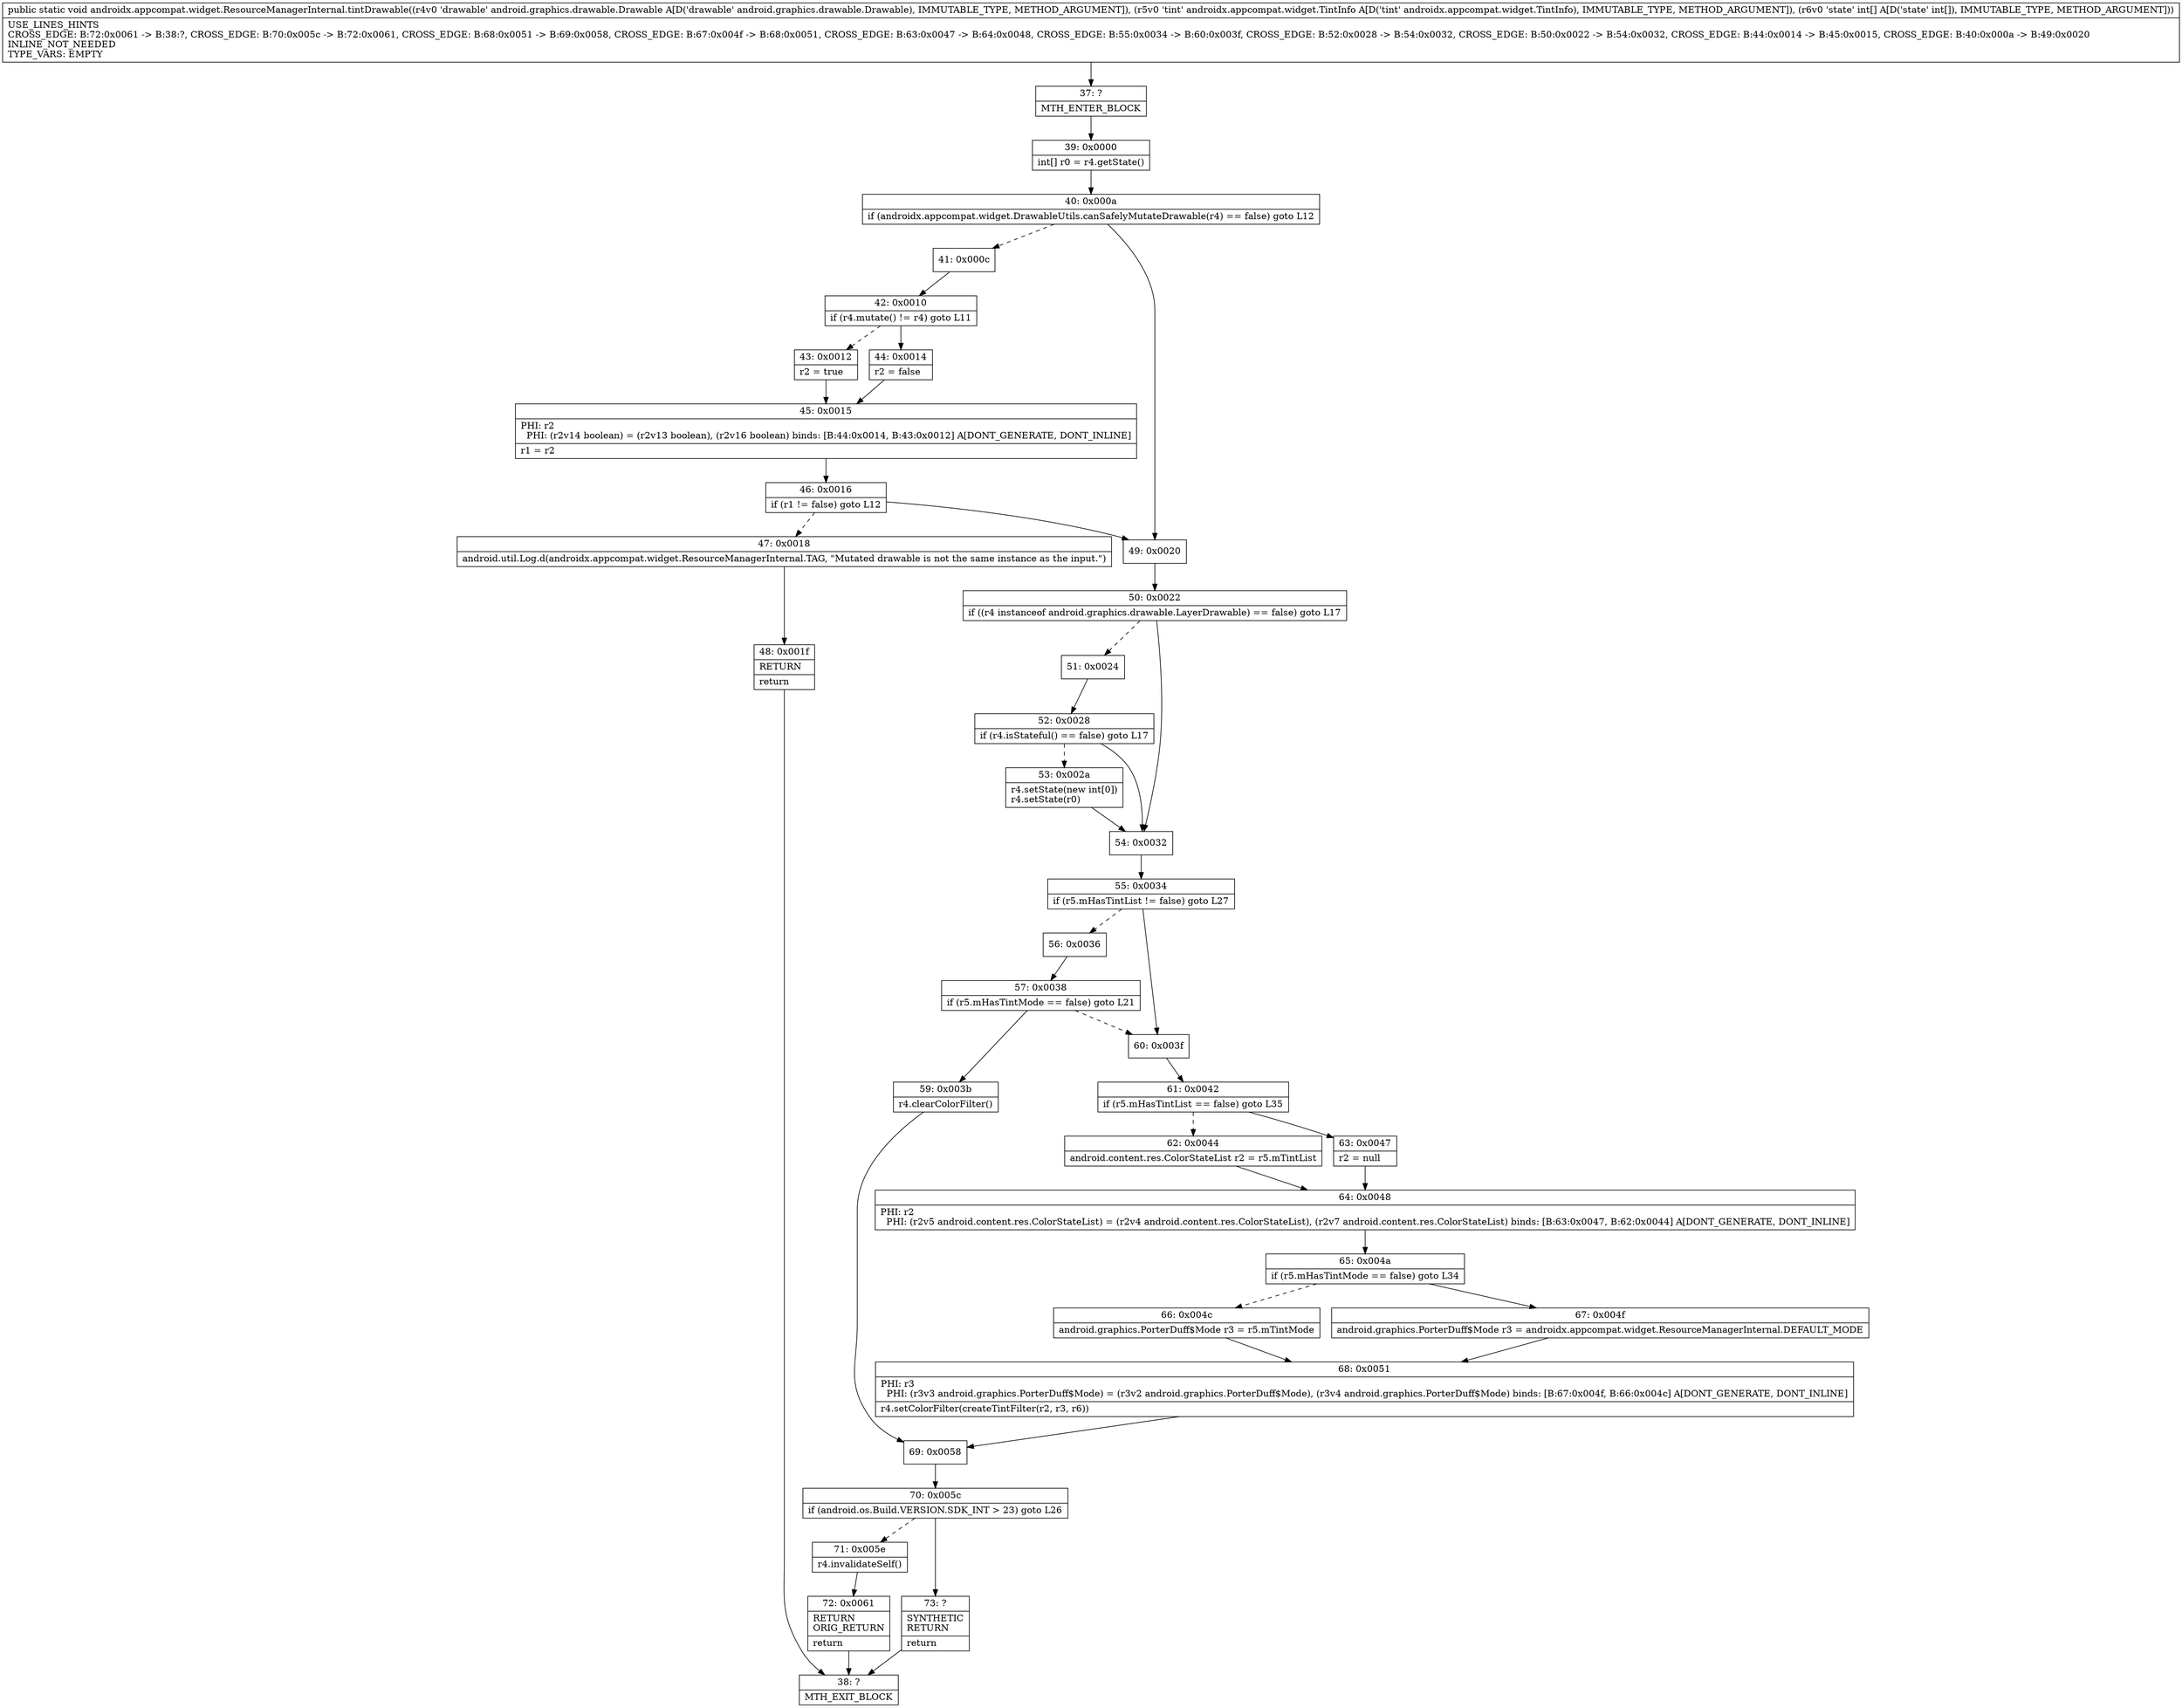digraph "CFG forandroidx.appcompat.widget.ResourceManagerInternal.tintDrawable(Landroid\/graphics\/drawable\/Drawable;Landroidx\/appcompat\/widget\/TintInfo;[I)V" {
Node_37 [shape=record,label="{37\:\ ?|MTH_ENTER_BLOCK\l}"];
Node_39 [shape=record,label="{39\:\ 0x0000|int[] r0 = r4.getState()\l}"];
Node_40 [shape=record,label="{40\:\ 0x000a|if (androidx.appcompat.widget.DrawableUtils.canSafelyMutateDrawable(r4) == false) goto L12\l}"];
Node_41 [shape=record,label="{41\:\ 0x000c}"];
Node_42 [shape=record,label="{42\:\ 0x0010|if (r4.mutate() != r4) goto L11\l}"];
Node_43 [shape=record,label="{43\:\ 0x0012|r2 = true\l}"];
Node_45 [shape=record,label="{45\:\ 0x0015|PHI: r2 \l  PHI: (r2v14 boolean) = (r2v13 boolean), (r2v16 boolean) binds: [B:44:0x0014, B:43:0x0012] A[DONT_GENERATE, DONT_INLINE]\l|r1 = r2\l}"];
Node_46 [shape=record,label="{46\:\ 0x0016|if (r1 != false) goto L12\l}"];
Node_47 [shape=record,label="{47\:\ 0x0018|android.util.Log.d(androidx.appcompat.widget.ResourceManagerInternal.TAG, \"Mutated drawable is not the same instance as the input.\")\l}"];
Node_48 [shape=record,label="{48\:\ 0x001f|RETURN\l|return\l}"];
Node_38 [shape=record,label="{38\:\ ?|MTH_EXIT_BLOCK\l}"];
Node_44 [shape=record,label="{44\:\ 0x0014|r2 = false\l}"];
Node_49 [shape=record,label="{49\:\ 0x0020}"];
Node_50 [shape=record,label="{50\:\ 0x0022|if ((r4 instanceof android.graphics.drawable.LayerDrawable) == false) goto L17\l}"];
Node_51 [shape=record,label="{51\:\ 0x0024}"];
Node_52 [shape=record,label="{52\:\ 0x0028|if (r4.isStateful() == false) goto L17\l}"];
Node_53 [shape=record,label="{53\:\ 0x002a|r4.setState(new int[0])\lr4.setState(r0)\l}"];
Node_54 [shape=record,label="{54\:\ 0x0032}"];
Node_55 [shape=record,label="{55\:\ 0x0034|if (r5.mHasTintList != false) goto L27\l}"];
Node_56 [shape=record,label="{56\:\ 0x0036}"];
Node_57 [shape=record,label="{57\:\ 0x0038|if (r5.mHasTintMode == false) goto L21\l}"];
Node_59 [shape=record,label="{59\:\ 0x003b|r4.clearColorFilter()\l}"];
Node_69 [shape=record,label="{69\:\ 0x0058}"];
Node_70 [shape=record,label="{70\:\ 0x005c|if (android.os.Build.VERSION.SDK_INT \> 23) goto L26\l}"];
Node_71 [shape=record,label="{71\:\ 0x005e|r4.invalidateSelf()\l}"];
Node_72 [shape=record,label="{72\:\ 0x0061|RETURN\lORIG_RETURN\l|return\l}"];
Node_73 [shape=record,label="{73\:\ ?|SYNTHETIC\lRETURN\l|return\l}"];
Node_60 [shape=record,label="{60\:\ 0x003f}"];
Node_61 [shape=record,label="{61\:\ 0x0042|if (r5.mHasTintList == false) goto L35\l}"];
Node_62 [shape=record,label="{62\:\ 0x0044|android.content.res.ColorStateList r2 = r5.mTintList\l}"];
Node_64 [shape=record,label="{64\:\ 0x0048|PHI: r2 \l  PHI: (r2v5 android.content.res.ColorStateList) = (r2v4 android.content.res.ColorStateList), (r2v7 android.content.res.ColorStateList) binds: [B:63:0x0047, B:62:0x0044] A[DONT_GENERATE, DONT_INLINE]\l}"];
Node_65 [shape=record,label="{65\:\ 0x004a|if (r5.mHasTintMode == false) goto L34\l}"];
Node_66 [shape=record,label="{66\:\ 0x004c|android.graphics.PorterDuff$Mode r3 = r5.mTintMode\l}"];
Node_68 [shape=record,label="{68\:\ 0x0051|PHI: r3 \l  PHI: (r3v3 android.graphics.PorterDuff$Mode) = (r3v2 android.graphics.PorterDuff$Mode), (r3v4 android.graphics.PorterDuff$Mode) binds: [B:67:0x004f, B:66:0x004c] A[DONT_GENERATE, DONT_INLINE]\l|r4.setColorFilter(createTintFilter(r2, r3, r6))\l}"];
Node_67 [shape=record,label="{67\:\ 0x004f|android.graphics.PorterDuff$Mode r3 = androidx.appcompat.widget.ResourceManagerInternal.DEFAULT_MODE\l}"];
Node_63 [shape=record,label="{63\:\ 0x0047|r2 = null\l}"];
MethodNode[shape=record,label="{public static void androidx.appcompat.widget.ResourceManagerInternal.tintDrawable((r4v0 'drawable' android.graphics.drawable.Drawable A[D('drawable' android.graphics.drawable.Drawable), IMMUTABLE_TYPE, METHOD_ARGUMENT]), (r5v0 'tint' androidx.appcompat.widget.TintInfo A[D('tint' androidx.appcompat.widget.TintInfo), IMMUTABLE_TYPE, METHOD_ARGUMENT]), (r6v0 'state' int[] A[D('state' int[]), IMMUTABLE_TYPE, METHOD_ARGUMENT]))  | USE_LINES_HINTS\lCROSS_EDGE: B:72:0x0061 \-\> B:38:?, CROSS_EDGE: B:70:0x005c \-\> B:72:0x0061, CROSS_EDGE: B:68:0x0051 \-\> B:69:0x0058, CROSS_EDGE: B:67:0x004f \-\> B:68:0x0051, CROSS_EDGE: B:63:0x0047 \-\> B:64:0x0048, CROSS_EDGE: B:55:0x0034 \-\> B:60:0x003f, CROSS_EDGE: B:52:0x0028 \-\> B:54:0x0032, CROSS_EDGE: B:50:0x0022 \-\> B:54:0x0032, CROSS_EDGE: B:44:0x0014 \-\> B:45:0x0015, CROSS_EDGE: B:40:0x000a \-\> B:49:0x0020\lINLINE_NOT_NEEDED\lTYPE_VARS: EMPTY\l}"];
MethodNode -> Node_37;Node_37 -> Node_39;
Node_39 -> Node_40;
Node_40 -> Node_41[style=dashed];
Node_40 -> Node_49;
Node_41 -> Node_42;
Node_42 -> Node_43[style=dashed];
Node_42 -> Node_44;
Node_43 -> Node_45;
Node_45 -> Node_46;
Node_46 -> Node_47[style=dashed];
Node_46 -> Node_49;
Node_47 -> Node_48;
Node_48 -> Node_38;
Node_44 -> Node_45;
Node_49 -> Node_50;
Node_50 -> Node_51[style=dashed];
Node_50 -> Node_54;
Node_51 -> Node_52;
Node_52 -> Node_53[style=dashed];
Node_52 -> Node_54;
Node_53 -> Node_54;
Node_54 -> Node_55;
Node_55 -> Node_56[style=dashed];
Node_55 -> Node_60;
Node_56 -> Node_57;
Node_57 -> Node_59;
Node_57 -> Node_60[style=dashed];
Node_59 -> Node_69;
Node_69 -> Node_70;
Node_70 -> Node_71[style=dashed];
Node_70 -> Node_73;
Node_71 -> Node_72;
Node_72 -> Node_38;
Node_73 -> Node_38;
Node_60 -> Node_61;
Node_61 -> Node_62[style=dashed];
Node_61 -> Node_63;
Node_62 -> Node_64;
Node_64 -> Node_65;
Node_65 -> Node_66[style=dashed];
Node_65 -> Node_67;
Node_66 -> Node_68;
Node_68 -> Node_69;
Node_67 -> Node_68;
Node_63 -> Node_64;
}

